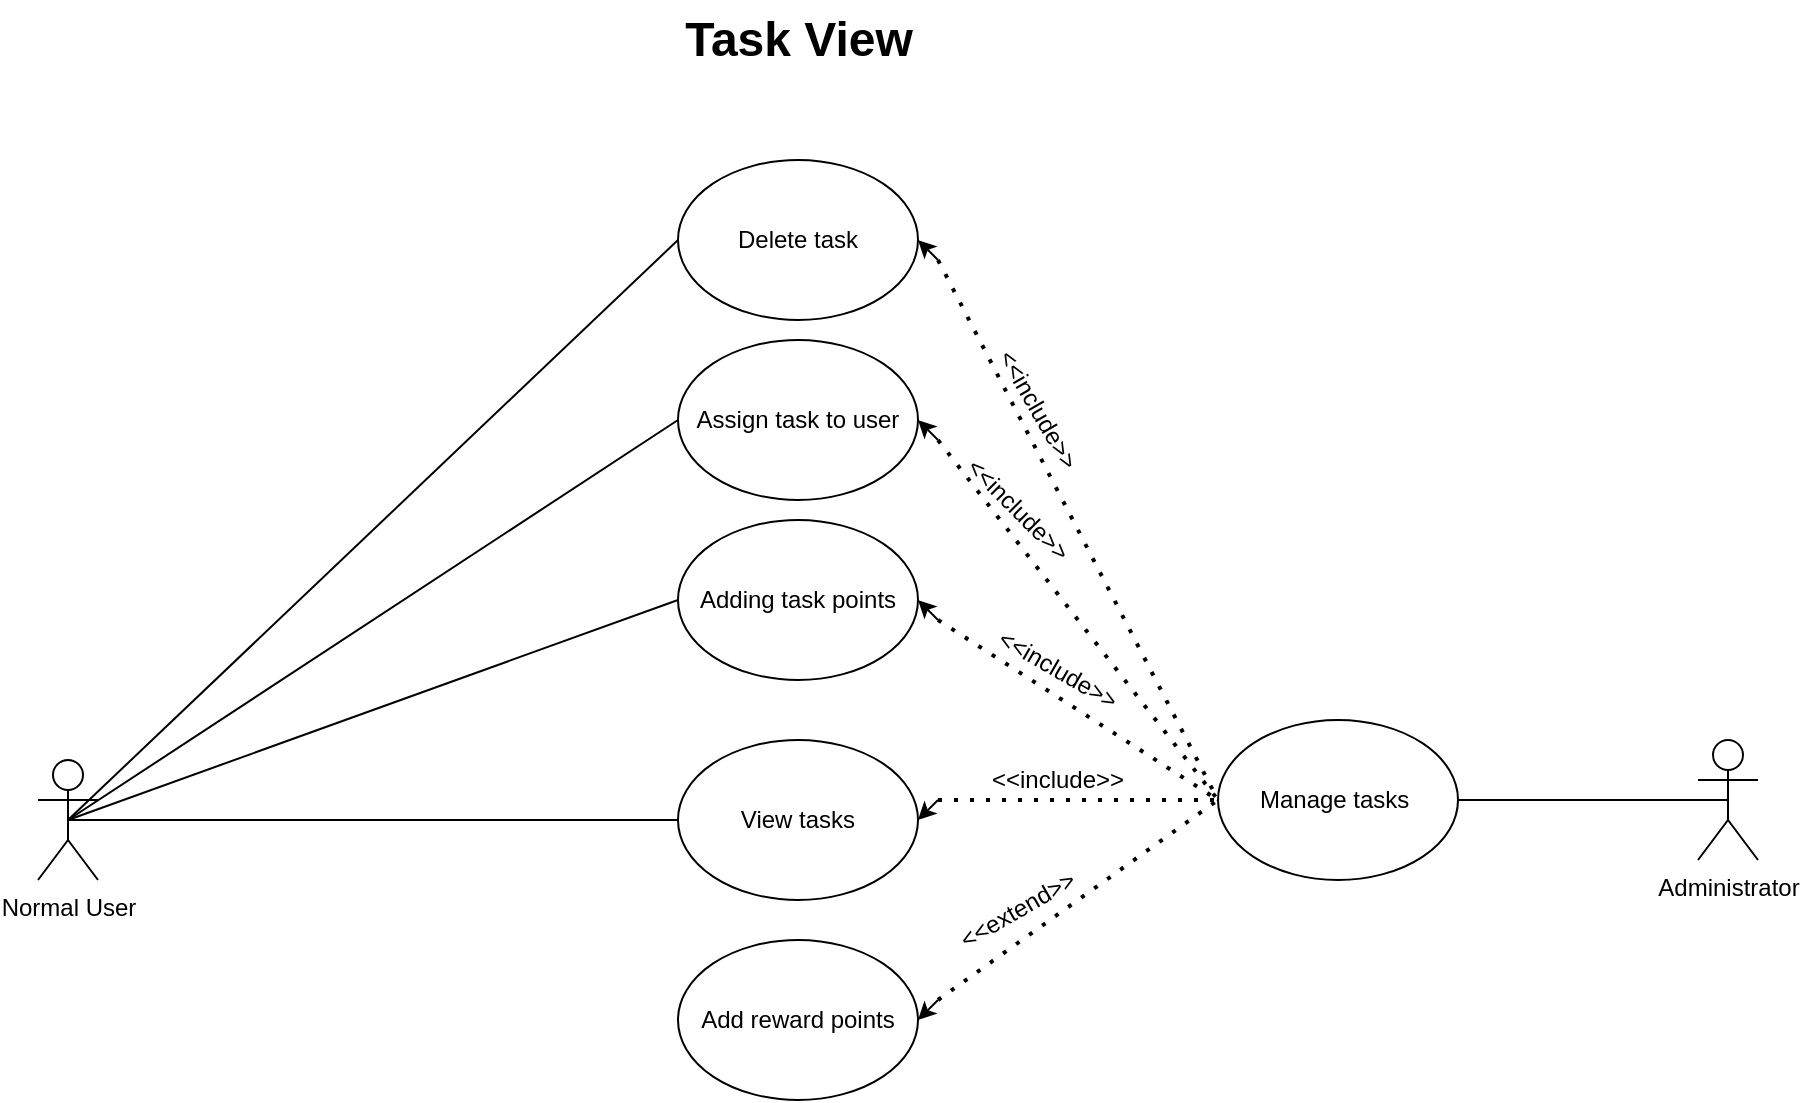<mxfile version="20.7.4" type="github">
  <diagram id="I4cKSGXu4OGf3040P-yd" name="Page-1">
    <mxGraphModel dx="2140" dy="549" grid="1" gridSize="10" guides="1" tooltips="1" connect="1" arrows="1" fold="1" page="1" pageScale="1" pageWidth="850" pageHeight="1100" math="0" shadow="0">
      <root>
        <mxCell id="0" />
        <mxCell id="1" parent="0" />
        <mxCell id="xqyo_oWXUEpov-WLX43f-1" value="Normal User" style="shape=umlActor;verticalLabelPosition=bottom;verticalAlign=top;html=1;outlineConnect=0;" parent="1" vertex="1">
          <mxGeometry x="-180" y="690" width="30" height="60" as="geometry" />
        </mxCell>
        <mxCell id="xqyo_oWXUEpov-WLX43f-2" value="Manage tasks&amp;nbsp;" style="ellipse;whiteSpace=wrap;html=1;" parent="1" vertex="1">
          <mxGeometry x="410" y="670" width="120" height="80" as="geometry" />
        </mxCell>
        <mxCell id="xqyo_oWXUEpov-WLX43f-5" value="" style="endArrow=classic;html=1;rounded=0;entryX=1;entryY=0.5;entryDx=0;entryDy=0;" parent="1" target="xqyo_oWXUEpov-WLX43f-23" edge="1">
          <mxGeometry width="50" height="50" relative="1" as="geometry">
            <mxPoint x="270" y="810" as="sourcePoint" />
            <mxPoint x="390" y="660" as="targetPoint" />
          </mxGeometry>
        </mxCell>
        <mxCell id="xqyo_oWXUEpov-WLX43f-18" value="View tasks" style="ellipse;whiteSpace=wrap;html=1;" parent="1" vertex="1">
          <mxGeometry x="140" y="680" width="120" height="80" as="geometry" />
        </mxCell>
        <mxCell id="xqyo_oWXUEpov-WLX43f-19" value="Adding task points" style="ellipse;whiteSpace=wrap;html=1;" parent="1" vertex="1">
          <mxGeometry x="140" y="570" width="120" height="80" as="geometry" />
        </mxCell>
        <mxCell id="xqyo_oWXUEpov-WLX43f-20" value="Assign task to user" style="ellipse;whiteSpace=wrap;html=1;" parent="1" vertex="1">
          <mxGeometry x="140" y="480" width="120" height="80" as="geometry" />
        </mxCell>
        <mxCell id="xqyo_oWXUEpov-WLX43f-22" value="Delete task" style="ellipse;whiteSpace=wrap;html=1;" parent="1" vertex="1">
          <mxGeometry x="140" y="390" width="120" height="80" as="geometry" />
        </mxCell>
        <mxCell id="xqyo_oWXUEpov-WLX43f-23" value="Add reward points" style="ellipse;whiteSpace=wrap;html=1;" parent="1" vertex="1">
          <mxGeometry x="140" y="780" width="120" height="80" as="geometry" />
        </mxCell>
        <mxCell id="xqyo_oWXUEpov-WLX43f-24" value="" style="endArrow=none;dashed=1;html=1;dashPattern=1 3;strokeWidth=2;rounded=0;entryX=0;entryY=0.5;entryDx=0;entryDy=0;" parent="1" target="xqyo_oWXUEpov-WLX43f-2" edge="1">
          <mxGeometry width="50" height="50" relative="1" as="geometry">
            <mxPoint x="270" y="810" as="sourcePoint" />
            <mxPoint x="420.0" y="720" as="targetPoint" />
          </mxGeometry>
        </mxCell>
        <mxCell id="xqyo_oWXUEpov-WLX43f-25" value="&amp;lt;&amp;lt;extend&amp;gt;&amp;gt;" style="text;html=1;strokeColor=none;fillColor=none;align=center;verticalAlign=middle;whiteSpace=wrap;rounded=0;rotation=-30;" parent="1" vertex="1">
          <mxGeometry x="280" y="750" width="60" height="30" as="geometry" />
        </mxCell>
        <mxCell id="xqyo_oWXUEpov-WLX43f-26" value="Administrator" style="shape=umlActor;verticalLabelPosition=bottom;verticalAlign=top;html=1;outlineConnect=0;" parent="1" vertex="1">
          <mxGeometry x="650" y="680" width="30" height="60" as="geometry" />
        </mxCell>
        <mxCell id="xqyo_oWXUEpov-WLX43f-27" value="" style="endArrow=none;html=1;rounded=0;fontSize=12;entryX=0.5;entryY=0.5;entryDx=0;entryDy=0;entryPerimeter=0;exitX=1;exitY=0.5;exitDx=0;exitDy=0;" parent="1" source="xqyo_oWXUEpov-WLX43f-2" target="xqyo_oWXUEpov-WLX43f-26" edge="1">
          <mxGeometry width="50" height="50" relative="1" as="geometry">
            <mxPoint x="290" y="770" as="sourcePoint" />
            <mxPoint x="340" y="720" as="targetPoint" />
          </mxGeometry>
        </mxCell>
        <mxCell id="xqyo_oWXUEpov-WLX43f-28" value="" style="endArrow=none;dashed=1;html=1;dashPattern=1 3;strokeWidth=2;rounded=0;fontSize=12;entryX=0;entryY=0.5;entryDx=0;entryDy=0;" parent="1" target="xqyo_oWXUEpov-WLX43f-2" edge="1">
          <mxGeometry width="50" height="50" relative="1" as="geometry">
            <mxPoint x="270" y="710" as="sourcePoint" />
            <mxPoint x="340" y="720" as="targetPoint" />
          </mxGeometry>
        </mxCell>
        <mxCell id="xqyo_oWXUEpov-WLX43f-29" value="&amp;lt;&amp;lt;include&amp;gt;&amp;gt;" style="text;html=1;strokeColor=none;fillColor=none;align=center;verticalAlign=middle;whiteSpace=wrap;rounded=0;rotation=0;" parent="1" vertex="1">
          <mxGeometry x="300" y="695" width="60" height="10" as="geometry" />
        </mxCell>
        <mxCell id="xqyo_oWXUEpov-WLX43f-31" value="" style="endArrow=none;dashed=1;html=1;dashPattern=1 3;strokeWidth=2;rounded=0;fontSize=12;entryX=0;entryY=0.5;entryDx=0;entryDy=0;" parent="1" target="xqyo_oWXUEpov-WLX43f-2" edge="1">
          <mxGeometry width="50" height="50" relative="1" as="geometry">
            <mxPoint x="270" y="620" as="sourcePoint" />
            <mxPoint x="340" y="600" as="targetPoint" />
          </mxGeometry>
        </mxCell>
        <mxCell id="xqyo_oWXUEpov-WLX43f-33" value="&amp;lt;&amp;lt;include&amp;gt;&amp;gt;" style="text;html=1;strokeColor=none;fillColor=none;align=center;verticalAlign=middle;whiteSpace=wrap;rounded=0;rotation=30;" parent="1" vertex="1">
          <mxGeometry x="300" y="640" width="60" height="10" as="geometry" />
        </mxCell>
        <mxCell id="xqyo_oWXUEpov-WLX43f-34" value="" style="endArrow=classic;html=1;rounded=0;fontSize=12;entryX=1;entryY=0.5;entryDx=0;entryDy=0;" parent="1" target="xqyo_oWXUEpov-WLX43f-19" edge="1">
          <mxGeometry width="50" height="50" relative="1" as="geometry">
            <mxPoint x="270" y="620" as="sourcePoint" />
            <mxPoint x="340" y="600" as="targetPoint" />
          </mxGeometry>
        </mxCell>
        <mxCell id="xqyo_oWXUEpov-WLX43f-35" value="" style="endArrow=none;dashed=1;html=1;dashPattern=1 3;strokeWidth=2;rounded=0;fontSize=12;entryX=0;entryY=0.5;entryDx=0;entryDy=0;" parent="1" target="xqyo_oWXUEpov-WLX43f-2" edge="1">
          <mxGeometry width="50" height="50" relative="1" as="geometry">
            <mxPoint x="270" y="530" as="sourcePoint" />
            <mxPoint x="340" y="600" as="targetPoint" />
          </mxGeometry>
        </mxCell>
        <mxCell id="xqyo_oWXUEpov-WLX43f-36" value="" style="endArrow=classic;html=1;rounded=0;fontSize=12;entryX=1;entryY=0.5;entryDx=0;entryDy=0;" parent="1" target="xqyo_oWXUEpov-WLX43f-20" edge="1">
          <mxGeometry width="50" height="50" relative="1" as="geometry">
            <mxPoint x="270" y="530" as="sourcePoint" />
            <mxPoint x="340" y="600" as="targetPoint" />
          </mxGeometry>
        </mxCell>
        <mxCell id="xqyo_oWXUEpov-WLX43f-37" value="&amp;lt;&amp;lt;include&amp;gt;&amp;gt;" style="text;html=1;strokeColor=none;fillColor=none;align=center;verticalAlign=middle;whiteSpace=wrap;rounded=0;rotation=45;" parent="1" vertex="1">
          <mxGeometry x="280" y="560" width="60" height="10" as="geometry" />
        </mxCell>
        <mxCell id="xqyo_oWXUEpov-WLX43f-38" value="" style="endArrow=none;dashed=1;html=1;dashPattern=1 3;strokeWidth=2;rounded=0;fontSize=12;entryX=0;entryY=0.5;entryDx=0;entryDy=0;" parent="1" target="xqyo_oWXUEpov-WLX43f-2" edge="1">
          <mxGeometry width="50" height="50" relative="1" as="geometry">
            <mxPoint x="270" y="440" as="sourcePoint" />
            <mxPoint x="340" y="600" as="targetPoint" />
          </mxGeometry>
        </mxCell>
        <mxCell id="xqyo_oWXUEpov-WLX43f-39" value="" style="endArrow=classic;html=1;rounded=0;fontSize=12;entryX=1;entryY=0.5;entryDx=0;entryDy=0;" parent="1" target="xqyo_oWXUEpov-WLX43f-22" edge="1">
          <mxGeometry width="50" height="50" relative="1" as="geometry">
            <mxPoint x="270" y="440" as="sourcePoint" />
            <mxPoint x="340" y="600" as="targetPoint" />
          </mxGeometry>
        </mxCell>
        <mxCell id="xqyo_oWXUEpov-WLX43f-40" value="&amp;lt;&amp;lt;include&amp;gt;&amp;gt;" style="text;html=1;strokeColor=none;fillColor=none;align=center;verticalAlign=middle;whiteSpace=wrap;rounded=0;rotation=60;" parent="1" vertex="1">
          <mxGeometry x="290" y="510" width="60" height="10" as="geometry" />
        </mxCell>
        <mxCell id="xqyo_oWXUEpov-WLX43f-48" value="" style="endArrow=none;html=1;rounded=0;fontSize=12;exitX=0.5;exitY=0.5;exitDx=0;exitDy=0;exitPerimeter=0;entryX=0;entryY=0.5;entryDx=0;entryDy=0;" parent="1" source="xqyo_oWXUEpov-WLX43f-1" target="xqyo_oWXUEpov-WLX43f-18" edge="1">
          <mxGeometry width="50" height="50" relative="1" as="geometry">
            <mxPoint x="290" y="770" as="sourcePoint" />
            <mxPoint x="340" y="720" as="targetPoint" />
          </mxGeometry>
        </mxCell>
        <mxCell id="xqyo_oWXUEpov-WLX43f-49" value="&lt;b&gt;&lt;font style=&quot;font-size: 24px;&quot;&gt;Task View&lt;/font&gt;&lt;/b&gt;" style="text;html=1;align=center;verticalAlign=middle;resizable=0;points=[];autosize=1;strokeColor=none;fillColor=none;fontSize=12;" parent="1" vertex="1">
          <mxGeometry x="130" y="310" width="140" height="40" as="geometry" />
        </mxCell>
        <mxCell id="vPNCoxmp0pRGTuhvyMbf-1" value="" style="endArrow=classic;html=1;rounded=0;entryX=1;entryY=0.5;entryDx=0;entryDy=0;" edge="1" parent="1" target="xqyo_oWXUEpov-WLX43f-18">
          <mxGeometry width="50" height="50" relative="1" as="geometry">
            <mxPoint x="270" y="710" as="sourcePoint" />
            <mxPoint x="290" y="720" as="targetPoint" />
          </mxGeometry>
        </mxCell>
        <mxCell id="vPNCoxmp0pRGTuhvyMbf-3" value="" style="endArrow=none;html=1;rounded=0;exitX=0.5;exitY=0.5;exitDx=0;exitDy=0;exitPerimeter=0;entryX=0;entryY=0.5;entryDx=0;entryDy=0;" edge="1" parent="1" source="xqyo_oWXUEpov-WLX43f-1" target="xqyo_oWXUEpov-WLX43f-22">
          <mxGeometry width="50" height="50" relative="1" as="geometry">
            <mxPoint x="-120" y="640" as="sourcePoint" />
            <mxPoint x="130" y="440" as="targetPoint" />
          </mxGeometry>
        </mxCell>
        <mxCell id="vPNCoxmp0pRGTuhvyMbf-4" value="" style="endArrow=none;html=1;rounded=0;exitX=0.5;exitY=0.5;exitDx=0;exitDy=0;exitPerimeter=0;entryX=0;entryY=0.5;entryDx=0;entryDy=0;" edge="1" parent="1" source="xqyo_oWXUEpov-WLX43f-1" target="xqyo_oWXUEpov-WLX43f-20">
          <mxGeometry width="50" height="50" relative="1" as="geometry">
            <mxPoint x="160" y="570" as="sourcePoint" />
            <mxPoint x="210" y="520" as="targetPoint" />
          </mxGeometry>
        </mxCell>
        <mxCell id="vPNCoxmp0pRGTuhvyMbf-5" value="" style="endArrow=none;html=1;rounded=0;exitX=0.5;exitY=0.5;exitDx=0;exitDy=0;exitPerimeter=0;entryX=0;entryY=0.5;entryDx=0;entryDy=0;" edge="1" parent="1" source="xqyo_oWXUEpov-WLX43f-1" target="xqyo_oWXUEpov-WLX43f-19">
          <mxGeometry width="50" height="50" relative="1" as="geometry">
            <mxPoint x="-70" y="690" as="sourcePoint" />
            <mxPoint x="210" y="620" as="targetPoint" />
          </mxGeometry>
        </mxCell>
      </root>
    </mxGraphModel>
  </diagram>
</mxfile>
